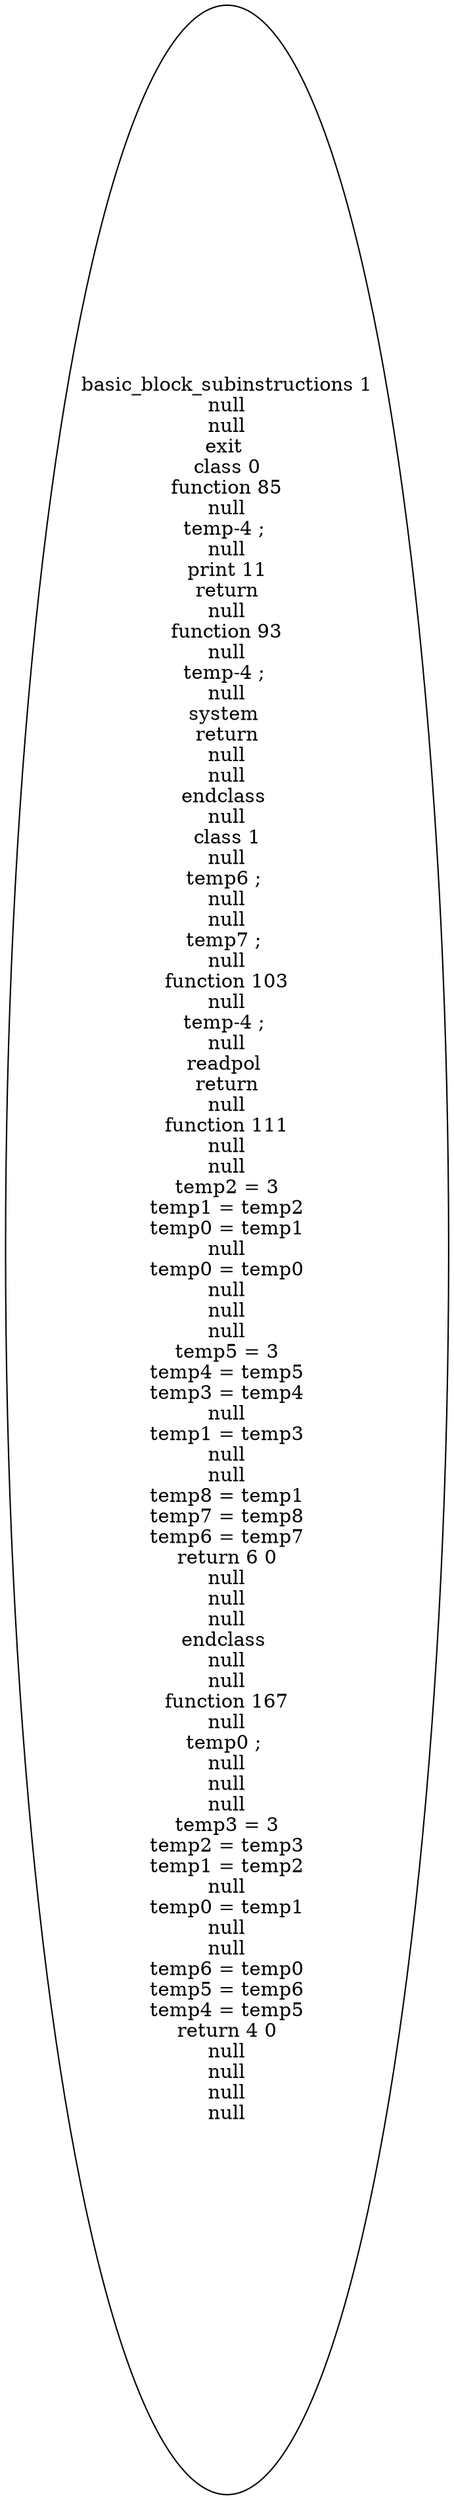 digraph cfg {
ordering=out;
basic_block2 [label="basic_block_subinstructions 1\nnull\nnull\nexit \nclass 0\nfunction 85\nnull\ntemp-4 ; \nnull\nprint 11\nreturn\nnull\nfunction 93\nnull\ntemp-4 ; \nnull\nsystem \nreturn\nnull\nnull\nendclass \nnull\nclass 1\nnull\ntemp6 ; \nnull\nnull\ntemp7 ; \nnull\nfunction 103\nnull\ntemp-4 ; \nnull\nreadpol \nreturn\nnull\nfunction 111\nnull\nnull\ntemp2 = 3\ntemp1 = temp2\ntemp0 = temp1\nnull\ntemp0 = temp0\nnull\nnull\nnull\ntemp5 = 3\ntemp4 = temp5\ntemp3 = temp4\nnull\ntemp1 = temp3\nnull\nnull\ntemp8 = temp1\ntemp7 = temp8\ntemp6 = temp7\nreturn 6 0\nnull\nnull\nnull\nendclass \nnull\nnull\nfunction 167\nnull\ntemp0 ; \nnull\nnull\nnull\ntemp3 = 3\ntemp2 = temp3\ntemp1 = temp2\nnull\ntemp0 = temp1\nnull\nnull\ntemp6 = temp0\ntemp5 = temp6\ntemp4 = temp5\nreturn 4 0\nnull\nnull\nnull\nnull\n"];


}